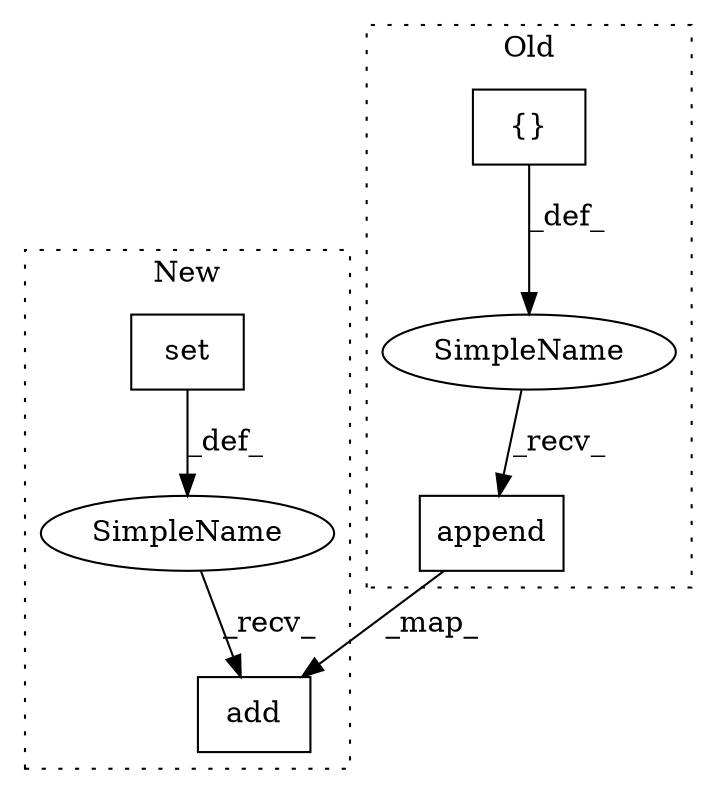 digraph G {
subgraph cluster0 {
1 [label="append" a="32" s="13071,13090" l="7,1" shape="box"];
3 [label="SimpleName" a="42" s="11928" l="14" shape="ellipse"];
4 [label="{}" a="4" s="11952" l="2" shape="box"];
label = "Old";
style="dotted";
}
subgraph cluster1 {
2 [label="add" a="32" s="13248,13264" l="4,1" shape="box"];
5 [label="set" a="32" s="11958" l="5" shape="box"];
6 [label="SimpleName" a="42" s="11943" l="14" shape="ellipse"];
label = "New";
style="dotted";
}
1 -> 2 [label="_map_"];
3 -> 1 [label="_recv_"];
4 -> 3 [label="_def_"];
5 -> 6 [label="_def_"];
6 -> 2 [label="_recv_"];
}